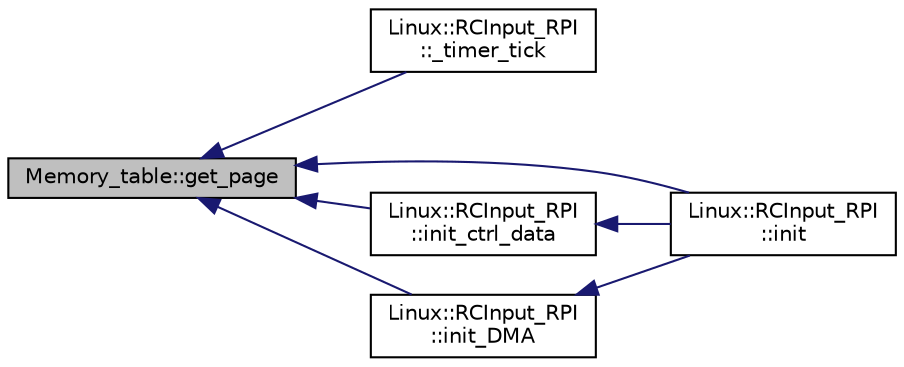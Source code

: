 digraph "Memory_table::get_page"
{
 // INTERACTIVE_SVG=YES
  edge [fontname="Helvetica",fontsize="10",labelfontname="Helvetica",labelfontsize="10"];
  node [fontname="Helvetica",fontsize="10",shape=record];
  rankdir="LR";
  Node1 [label="Memory_table::get_page",height=0.2,width=0.4,color="black", fillcolor="grey75", style="filled", fontcolor="black"];
  Node1 -> Node2 [dir="back",color="midnightblue",fontsize="10",style="solid",fontname="Helvetica"];
  Node2 [label="Linux::RCInput_RPI\l::_timer_tick",height=0.2,width=0.4,color="black", fillcolor="white", style="filled",URL="$classLinux_1_1RCInput__RPI.html#ae2e63649584270728c71d7f49a8bb866"];
  Node1 -> Node3 [dir="back",color="midnightblue",fontsize="10",style="solid",fontname="Helvetica"];
  Node3 [label="Linux::RCInput_RPI\l::init",height=0.2,width=0.4,color="black", fillcolor="white", style="filled",URL="$classLinux_1_1RCInput__RPI.html#a651a71b014d8809239836ef25443f365"];
  Node1 -> Node4 [dir="back",color="midnightblue",fontsize="10",style="solid",fontname="Helvetica"];
  Node4 [label="Linux::RCInput_RPI\l::init_ctrl_data",height=0.2,width=0.4,color="black", fillcolor="white", style="filled",URL="$classLinux_1_1RCInput__RPI.html#a309e5ccb91164e90e3f651e2d150e257"];
  Node4 -> Node3 [dir="back",color="midnightblue",fontsize="10",style="solid",fontname="Helvetica"];
  Node1 -> Node5 [dir="back",color="midnightblue",fontsize="10",style="solid",fontname="Helvetica"];
  Node5 [label="Linux::RCInput_RPI\l::init_DMA",height=0.2,width=0.4,color="black", fillcolor="white", style="filled",URL="$classLinux_1_1RCInput__RPI.html#afb3a00c5f68eb1d146f9b21d46dc119c"];
  Node5 -> Node3 [dir="back",color="midnightblue",fontsize="10",style="solid",fontname="Helvetica"];
}
